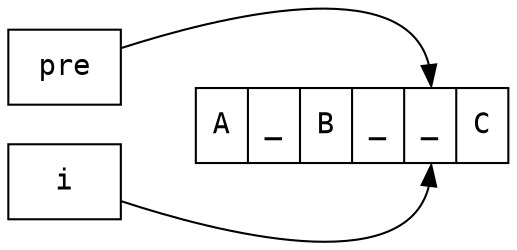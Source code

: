 digraph s {
    rankdir=LR;
    
    node[shape="record",fontname="Consolas,Monaca", fontsize="14pt"];
    node_array[label="{<d0>A|<d1>_|<d2>B|<d3>_|<d4>_|<d5>C}"];
    
    "pre" -> node_array:d4;
    "i" -> node_array:d4;
}